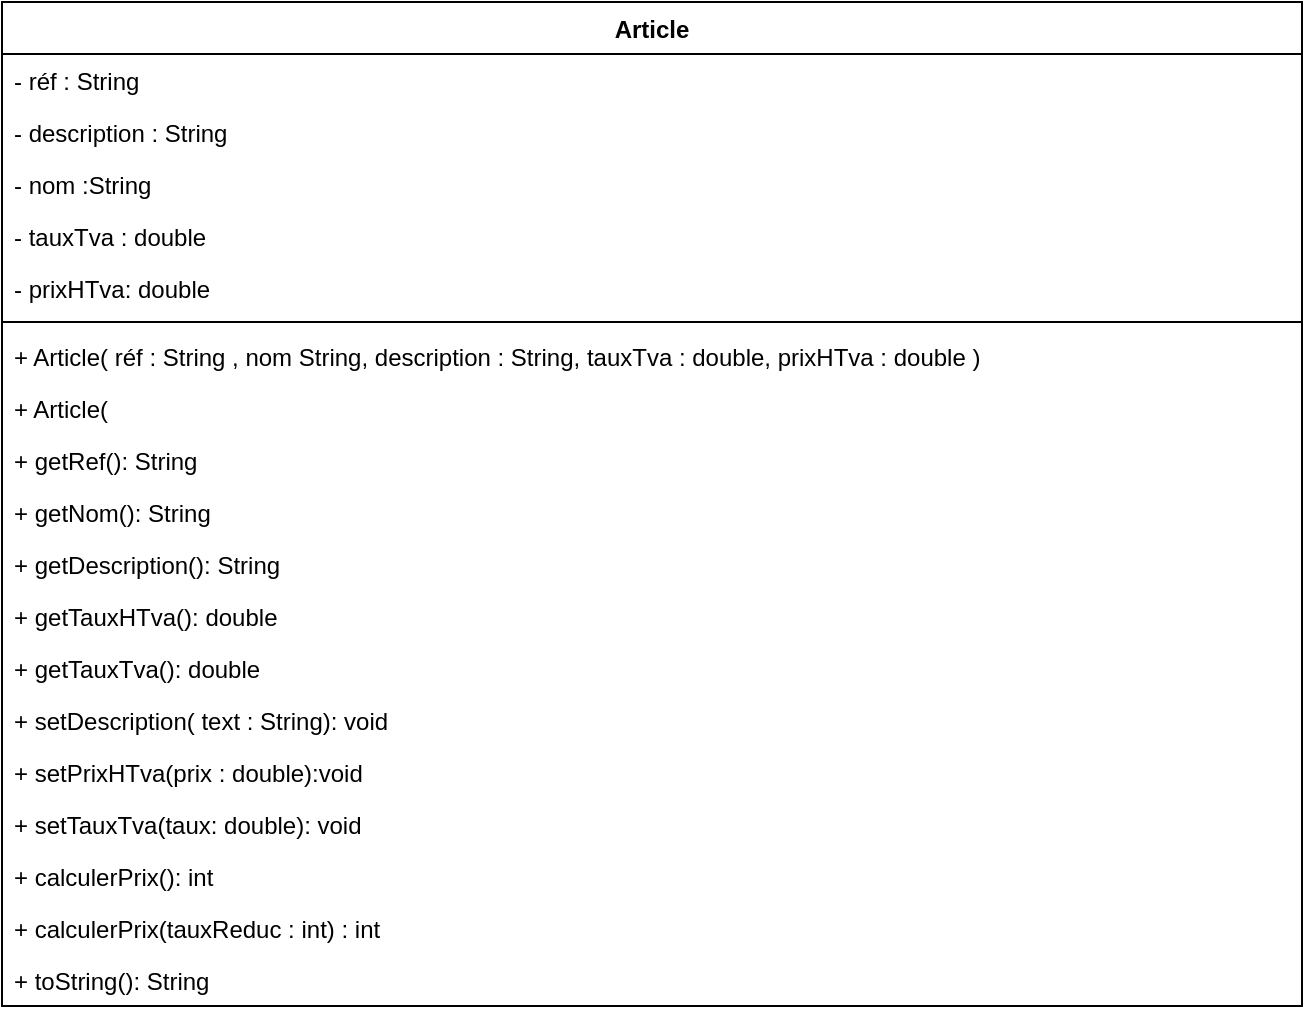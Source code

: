 <mxfile version="22.0.4" type="device">
  <diagram name="Page-1" id="gA78hOwEOAwEdVQgxevp">
    <mxGraphModel dx="1050" dy="534" grid="1" gridSize="10" guides="1" tooltips="1" connect="1" arrows="1" fold="1" page="1" pageScale="1" pageWidth="827" pageHeight="1169" math="0" shadow="0">
      <root>
        <mxCell id="0" />
        <mxCell id="1" parent="0" />
        <mxCell id="hvY-WEreovMRiOe6q_k9-1" value="&lt;font style=&quot;vertical-align: inherit;&quot;&gt;&lt;font style=&quot;vertical-align: inherit;&quot;&gt;Article&lt;/font&gt;&lt;/font&gt;" style="swimlane;fontStyle=1;align=center;verticalAlign=top;childLayout=stackLayout;horizontal=1;startSize=26;horizontalStack=0;resizeParent=1;resizeParentMax=0;resizeLast=0;collapsible=1;marginBottom=0;whiteSpace=wrap;html=1;" vertex="1" parent="1">
          <mxGeometry x="30" y="30" width="650" height="502" as="geometry" />
        </mxCell>
        <mxCell id="hvY-WEreovMRiOe6q_k9-2" value="&lt;font style=&quot;vertical-align: inherit;&quot;&gt;&lt;font style=&quot;vertical-align: inherit;&quot;&gt;&lt;font style=&quot;vertical-align: inherit;&quot;&gt;&lt;font style=&quot;vertical-align: inherit;&quot;&gt;&lt;font style=&quot;vertical-align: inherit;&quot;&gt;&lt;font style=&quot;vertical-align: inherit;&quot;&gt;&lt;font style=&quot;vertical-align: inherit;&quot;&gt;&lt;font style=&quot;vertical-align: inherit;&quot;&gt;- réf : String&lt;/font&gt;&lt;/font&gt;&lt;/font&gt;&lt;/font&gt;&lt;/font&gt;&lt;/font&gt;&lt;/font&gt;&lt;/font&gt;" style="text;strokeColor=none;fillColor=none;align=left;verticalAlign=top;spacingLeft=4;spacingRight=4;overflow=hidden;rotatable=0;points=[[0,0.5],[1,0.5]];portConstraint=eastwest;whiteSpace=wrap;html=1;" vertex="1" parent="hvY-WEreovMRiOe6q_k9-1">
          <mxGeometry y="26" width="650" height="26" as="geometry" />
        </mxCell>
        <mxCell id="hvY-WEreovMRiOe6q_k9-6" value="&lt;font style=&quot;vertical-align: inherit;&quot;&gt;&lt;font style=&quot;vertical-align: inherit;&quot;&gt;- description : String&lt;/font&gt;&lt;/font&gt;" style="text;strokeColor=none;fillColor=none;align=left;verticalAlign=top;spacingLeft=4;spacingRight=4;overflow=hidden;rotatable=0;points=[[0,0.5],[1,0.5]];portConstraint=eastwest;whiteSpace=wrap;html=1;" vertex="1" parent="hvY-WEreovMRiOe6q_k9-1">
          <mxGeometry y="52" width="650" height="26" as="geometry" />
        </mxCell>
        <mxCell id="hvY-WEreovMRiOe6q_k9-5" value="&lt;font style=&quot;vertical-align: inherit;&quot;&gt;&lt;font style=&quot;vertical-align: inherit;&quot;&gt;- nom :String&lt;/font&gt;&lt;/font&gt;" style="text;strokeColor=none;fillColor=none;align=left;verticalAlign=top;spacingLeft=4;spacingRight=4;overflow=hidden;rotatable=0;points=[[0,0.5],[1,0.5]];portConstraint=eastwest;whiteSpace=wrap;html=1;" vertex="1" parent="hvY-WEreovMRiOe6q_k9-1">
          <mxGeometry y="78" width="650" height="26" as="geometry" />
        </mxCell>
        <mxCell id="hvY-WEreovMRiOe6q_k9-8" value="&lt;font style=&quot;vertical-align: inherit;&quot;&gt;&lt;font style=&quot;vertical-align: inherit;&quot;&gt;&lt;font style=&quot;vertical-align: inherit;&quot;&gt;&lt;font style=&quot;vertical-align: inherit;&quot;&gt;&lt;font style=&quot;vertical-align: inherit;&quot;&gt;&lt;font style=&quot;vertical-align: inherit;&quot;&gt;&lt;font style=&quot;vertical-align: inherit;&quot;&gt;&lt;font style=&quot;vertical-align: inherit;&quot;&gt;- tauxTva : double&lt;/font&gt;&lt;/font&gt;&lt;/font&gt;&lt;/font&gt;&lt;/font&gt;&lt;/font&gt;&lt;/font&gt;&lt;/font&gt;" style="text;strokeColor=none;fillColor=none;align=left;verticalAlign=top;spacingLeft=4;spacingRight=4;overflow=hidden;rotatable=0;points=[[0,0.5],[1,0.5]];portConstraint=eastwest;whiteSpace=wrap;html=1;" vertex="1" parent="hvY-WEreovMRiOe6q_k9-1">
          <mxGeometry y="104" width="650" height="26" as="geometry" />
        </mxCell>
        <mxCell id="hvY-WEreovMRiOe6q_k9-7" value="&lt;font style=&quot;vertical-align: inherit;&quot;&gt;&lt;font style=&quot;vertical-align: inherit;&quot;&gt;- prixHTva: double&lt;/font&gt;&lt;/font&gt;" style="text;strokeColor=none;fillColor=none;align=left;verticalAlign=top;spacingLeft=4;spacingRight=4;overflow=hidden;rotatable=0;points=[[0,0.5],[1,0.5]];portConstraint=eastwest;whiteSpace=wrap;html=1;" vertex="1" parent="hvY-WEreovMRiOe6q_k9-1">
          <mxGeometry y="130" width="650" height="26" as="geometry" />
        </mxCell>
        <mxCell id="hvY-WEreovMRiOe6q_k9-3" value="" style="line;strokeWidth=1;fillColor=none;align=left;verticalAlign=middle;spacingTop=-1;spacingLeft=3;spacingRight=3;rotatable=0;labelPosition=right;points=[];portConstraint=eastwest;strokeColor=inherit;" vertex="1" parent="hvY-WEreovMRiOe6q_k9-1">
          <mxGeometry y="156" width="650" height="8" as="geometry" />
        </mxCell>
        <mxCell id="hvY-WEreovMRiOe6q_k9-4" value="&lt;font style=&quot;vertical-align: inherit;&quot;&gt;&lt;font style=&quot;vertical-align: inherit;&quot;&gt;&lt;font style=&quot;vertical-align: inherit;&quot;&gt;&lt;font style=&quot;vertical-align: inherit;&quot;&gt;&lt;font style=&quot;vertical-align: inherit;&quot;&gt;&lt;font style=&quot;vertical-align: inherit;&quot;&gt;&lt;font style=&quot;vertical-align: inherit;&quot;&gt;&lt;font style=&quot;vertical-align: inherit;&quot;&gt;&lt;font style=&quot;vertical-align: inherit;&quot;&gt;&lt;font style=&quot;vertical-align: inherit;&quot;&gt;&lt;font style=&quot;vertical-align: inherit;&quot;&gt;&lt;font style=&quot;vertical-align: inherit;&quot;&gt;&lt;font style=&quot;vertical-align: inherit;&quot;&gt;&lt;font style=&quot;vertical-align: inherit;&quot;&gt;+ Article( réf : String , nom String, description : String, tauxTva : double, prixHTva : double &lt;/font&gt;&lt;/font&gt;&lt;/font&gt;&lt;/font&gt;&lt;/font&gt;&lt;/font&gt;&lt;/font&gt;&lt;/font&gt;&lt;/font&gt;&lt;/font&gt;&lt;font style=&quot;vertical-align: inherit;&quot;&gt;&lt;font style=&quot;vertical-align: inherit;&quot;&gt;&lt;font style=&quot;vertical-align: inherit;&quot;&gt;&lt;font style=&quot;vertical-align: inherit;&quot;&gt;&lt;font style=&quot;vertical-align: inherit;&quot;&gt;&lt;font style=&quot;vertical-align: inherit;&quot;&gt;&lt;font style=&quot;vertical-align: inherit;&quot;&gt;&lt;font style=&quot;vertical-align: inherit;&quot;&gt;&lt;font style=&quot;vertical-align: inherit;&quot;&gt;&lt;font style=&quot;vertical-align: inherit;&quot;&gt;)&lt;/font&gt;&lt;/font&gt;&lt;/font&gt;&lt;/font&gt;&lt;/font&gt;&lt;/font&gt;&lt;/font&gt;&lt;/font&gt;&lt;/font&gt;&lt;/font&gt;&lt;/font&gt;&lt;/font&gt;&lt;/font&gt;&lt;/font&gt;" style="text;strokeColor=none;fillColor=none;align=left;verticalAlign=top;spacingLeft=4;spacingRight=4;overflow=hidden;rotatable=0;points=[[0,0.5],[1,0.5]];portConstraint=eastwest;whiteSpace=wrap;html=1;" vertex="1" parent="hvY-WEreovMRiOe6q_k9-1">
          <mxGeometry y="164" width="650" height="26" as="geometry" />
        </mxCell>
        <mxCell id="hvY-WEreovMRiOe6q_k9-21" value="&lt;font style=&quot;vertical-align: inherit;&quot;&gt;&lt;font style=&quot;vertical-align: inherit;&quot;&gt;&lt;font style=&quot;vertical-align: inherit;&quot;&gt;&lt;font style=&quot;vertical-align: inherit;&quot;&gt;+ Article(&lt;/font&gt;&lt;/font&gt;&lt;/font&gt;&lt;/font&gt;" style="text;strokeColor=none;fillColor=none;align=left;verticalAlign=top;spacingLeft=4;spacingRight=4;overflow=hidden;rotatable=0;points=[[0,0.5],[1,0.5]];portConstraint=eastwest;whiteSpace=wrap;html=1;" vertex="1" parent="hvY-WEreovMRiOe6q_k9-1">
          <mxGeometry y="190" width="650" height="26" as="geometry" />
        </mxCell>
        <mxCell id="hvY-WEreovMRiOe6q_k9-9" value="&lt;font style=&quot;vertical-align: inherit;&quot;&gt;&lt;font style=&quot;vertical-align: inherit;&quot;&gt;+ getRef(): String&lt;/font&gt;&lt;/font&gt;" style="text;strokeColor=none;fillColor=none;align=left;verticalAlign=top;spacingLeft=4;spacingRight=4;overflow=hidden;rotatable=0;points=[[0,0.5],[1,0.5]];portConstraint=eastwest;whiteSpace=wrap;html=1;" vertex="1" parent="hvY-WEreovMRiOe6q_k9-1">
          <mxGeometry y="216" width="650" height="26" as="geometry" />
        </mxCell>
        <mxCell id="hvY-WEreovMRiOe6q_k9-10" value="&lt;font style=&quot;vertical-align: inherit;&quot;&gt;&lt;font style=&quot;vertical-align: inherit;&quot;&gt;+ getNom(): String&lt;/font&gt;&lt;/font&gt;" style="text;strokeColor=none;fillColor=none;align=left;verticalAlign=top;spacingLeft=4;spacingRight=4;overflow=hidden;rotatable=0;points=[[0,0.5],[1,0.5]];portConstraint=eastwest;whiteSpace=wrap;html=1;" vertex="1" parent="hvY-WEreovMRiOe6q_k9-1">
          <mxGeometry y="242" width="650" height="26" as="geometry" />
        </mxCell>
        <mxCell id="hvY-WEreovMRiOe6q_k9-11" value="&lt;font style=&quot;vertical-align: inherit;&quot;&gt;&lt;font style=&quot;vertical-align: inherit;&quot;&gt;+ getDescription(): String&lt;/font&gt;&lt;/font&gt;" style="text;strokeColor=none;fillColor=none;align=left;verticalAlign=top;spacingLeft=4;spacingRight=4;overflow=hidden;rotatable=0;points=[[0,0.5],[1,0.5]];portConstraint=eastwest;whiteSpace=wrap;html=1;" vertex="1" parent="hvY-WEreovMRiOe6q_k9-1">
          <mxGeometry y="268" width="650" height="26" as="geometry" />
        </mxCell>
        <mxCell id="hvY-WEreovMRiOe6q_k9-12" value="&lt;font style=&quot;vertical-align: inherit;&quot;&gt;&lt;font style=&quot;vertical-align: inherit;&quot;&gt;+ getTauxHTva(): double&lt;/font&gt;&lt;/font&gt;" style="text;strokeColor=none;fillColor=none;align=left;verticalAlign=top;spacingLeft=4;spacingRight=4;overflow=hidden;rotatable=0;points=[[0,0.5],[1,0.5]];portConstraint=eastwest;whiteSpace=wrap;html=1;" vertex="1" parent="hvY-WEreovMRiOe6q_k9-1">
          <mxGeometry y="294" width="650" height="26" as="geometry" />
        </mxCell>
        <mxCell id="hvY-WEreovMRiOe6q_k9-13" value="&lt;font style=&quot;vertical-align: inherit;&quot;&gt;&lt;font style=&quot;vertical-align: inherit;&quot;&gt;+ getTauxTva(): double&lt;/font&gt;&lt;/font&gt;" style="text;strokeColor=none;fillColor=none;align=left;verticalAlign=top;spacingLeft=4;spacingRight=4;overflow=hidden;rotatable=0;points=[[0,0.5],[1,0.5]];portConstraint=eastwest;whiteSpace=wrap;html=1;" vertex="1" parent="hvY-WEreovMRiOe6q_k9-1">
          <mxGeometry y="320" width="650" height="26" as="geometry" />
        </mxCell>
        <mxCell id="hvY-WEreovMRiOe6q_k9-14" value="&lt;font style=&quot;vertical-align: inherit;&quot;&gt;&lt;font style=&quot;vertical-align: inherit;&quot;&gt;+ setDescription( text : String): void&lt;/font&gt;&lt;/font&gt;" style="text;strokeColor=none;fillColor=none;align=left;verticalAlign=top;spacingLeft=4;spacingRight=4;overflow=hidden;rotatable=0;points=[[0,0.5],[1,0.5]];portConstraint=eastwest;whiteSpace=wrap;html=1;" vertex="1" parent="hvY-WEreovMRiOe6q_k9-1">
          <mxGeometry y="346" width="650" height="26" as="geometry" />
        </mxCell>
        <mxCell id="hvY-WEreovMRiOe6q_k9-16" value="&lt;font style=&quot;vertical-align: inherit;&quot;&gt;&lt;font style=&quot;vertical-align: inherit;&quot;&gt;+ setPrixHTva(prix : double):void&lt;/font&gt;&lt;/font&gt;" style="text;strokeColor=none;fillColor=none;align=left;verticalAlign=top;spacingLeft=4;spacingRight=4;overflow=hidden;rotatable=0;points=[[0,0.5],[1,0.5]];portConstraint=eastwest;whiteSpace=wrap;html=1;" vertex="1" parent="hvY-WEreovMRiOe6q_k9-1">
          <mxGeometry y="372" width="650" height="26" as="geometry" />
        </mxCell>
        <mxCell id="hvY-WEreovMRiOe6q_k9-17" value="&lt;font style=&quot;vertical-align: inherit;&quot;&gt;&lt;font style=&quot;vertical-align: inherit;&quot;&gt;+ setTauxTva(taux: double): void&lt;/font&gt;&lt;/font&gt;" style="text;strokeColor=none;fillColor=none;align=left;verticalAlign=top;spacingLeft=4;spacingRight=4;overflow=hidden;rotatable=0;points=[[0,0.5],[1,0.5]];portConstraint=eastwest;whiteSpace=wrap;html=1;" vertex="1" parent="hvY-WEreovMRiOe6q_k9-1">
          <mxGeometry y="398" width="650" height="26" as="geometry" />
        </mxCell>
        <mxCell id="hvY-WEreovMRiOe6q_k9-18" value="&lt;font style=&quot;vertical-align: inherit;&quot;&gt;&lt;font style=&quot;vertical-align: inherit;&quot;&gt;+ calculerPrix(): int&lt;/font&gt;&lt;/font&gt;" style="text;strokeColor=none;fillColor=none;align=left;verticalAlign=top;spacingLeft=4;spacingRight=4;overflow=hidden;rotatable=0;points=[[0,0.5],[1,0.5]];portConstraint=eastwest;whiteSpace=wrap;html=1;" vertex="1" parent="hvY-WEreovMRiOe6q_k9-1">
          <mxGeometry y="424" width="650" height="26" as="geometry" />
        </mxCell>
        <mxCell id="hvY-WEreovMRiOe6q_k9-19" value="&lt;font style=&quot;vertical-align: inherit;&quot;&gt;&lt;font style=&quot;vertical-align: inherit;&quot;&gt;&lt;font style=&quot;vertical-align: inherit;&quot;&gt;&lt;font style=&quot;vertical-align: inherit;&quot;&gt;+ calculerPrix(tauxReduc : int) : int&lt;/font&gt;&lt;/font&gt;&lt;/font&gt;&lt;/font&gt;" style="text;strokeColor=none;fillColor=none;align=left;verticalAlign=top;spacingLeft=4;spacingRight=4;overflow=hidden;rotatable=0;points=[[0,0.5],[1,0.5]];portConstraint=eastwest;whiteSpace=wrap;html=1;" vertex="1" parent="hvY-WEreovMRiOe6q_k9-1">
          <mxGeometry y="450" width="650" height="26" as="geometry" />
        </mxCell>
        <mxCell id="hvY-WEreovMRiOe6q_k9-20" value="&lt;font style=&quot;vertical-align: inherit;&quot;&gt;&lt;font style=&quot;vertical-align: inherit;&quot;&gt;&lt;font style=&quot;vertical-align: inherit;&quot;&gt;&lt;font style=&quot;vertical-align: inherit;&quot;&gt;&lt;font style=&quot;vertical-align: inherit;&quot;&gt;&lt;font style=&quot;vertical-align: inherit;&quot;&gt;+ toString(): String&lt;/font&gt;&lt;/font&gt;&lt;/font&gt;&lt;/font&gt;&lt;/font&gt;&lt;/font&gt;" style="text;strokeColor=none;fillColor=none;align=left;verticalAlign=top;spacingLeft=4;spacingRight=4;overflow=hidden;rotatable=0;points=[[0,0.5],[1,0.5]];portConstraint=eastwest;whiteSpace=wrap;html=1;" vertex="1" parent="hvY-WEreovMRiOe6q_k9-1">
          <mxGeometry y="476" width="650" height="26" as="geometry" />
        </mxCell>
      </root>
    </mxGraphModel>
  </diagram>
</mxfile>
